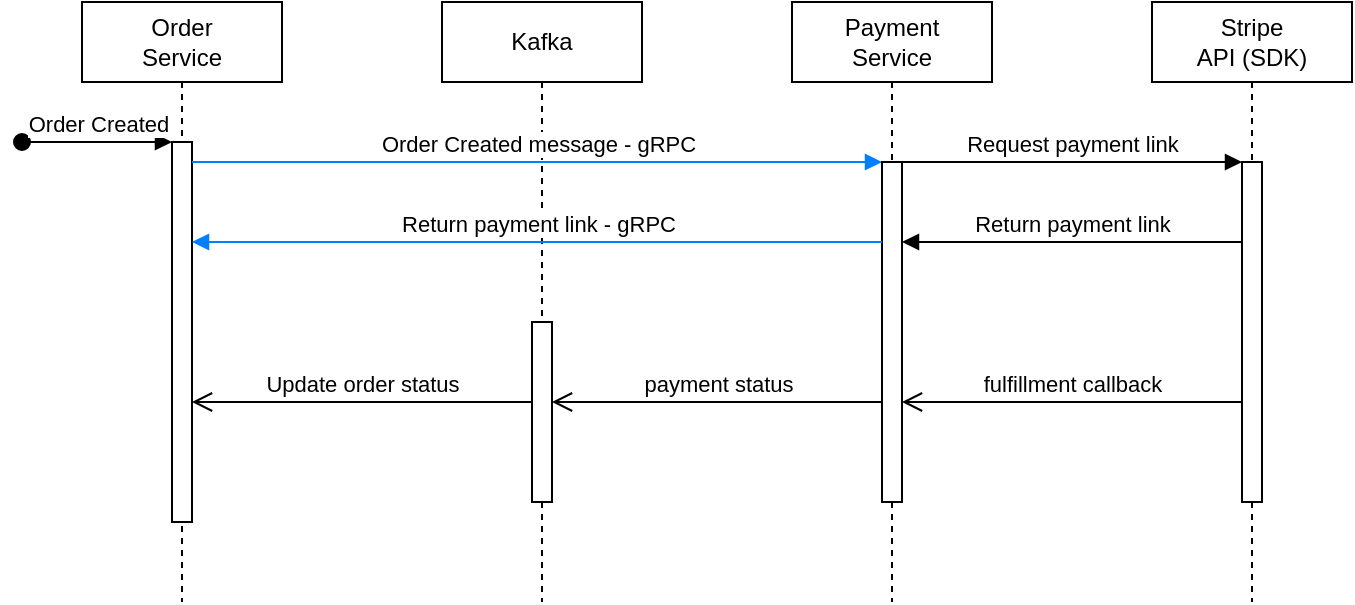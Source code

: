 <mxfile version="26.1.1">
  <diagram name="Page-1" id="2YBvvXClWsGukQMizWep">
    <mxGraphModel dx="1195" dy="600" grid="1" gridSize="10" guides="1" tooltips="1" connect="1" arrows="1" fold="1" page="1" pageScale="1" pageWidth="850" pageHeight="1100" math="0" shadow="0">
      <root>
        <mxCell id="0" />
        <mxCell id="1" parent="0" />
        <mxCell id="aM9ryv3xv72pqoxQDRHE-1" value="&lt;div&gt;Order&lt;/div&gt;Service" style="shape=umlLifeline;perimeter=lifelinePerimeter;whiteSpace=wrap;html=1;container=0;dropTarget=0;collapsible=0;recursiveResize=0;outlineConnect=0;portConstraint=eastwest;newEdgeStyle={&quot;edgeStyle&quot;:&quot;elbowEdgeStyle&quot;,&quot;elbow&quot;:&quot;vertical&quot;,&quot;curved&quot;:0,&quot;rounded&quot;:0};" parent="1" vertex="1">
          <mxGeometry x="70" y="40" width="100" height="300" as="geometry" />
        </mxCell>
        <mxCell id="aM9ryv3xv72pqoxQDRHE-2" value="" style="html=1;points=[];perimeter=orthogonalPerimeter;outlineConnect=0;targetShapes=umlLifeline;portConstraint=eastwest;newEdgeStyle={&quot;edgeStyle&quot;:&quot;elbowEdgeStyle&quot;,&quot;elbow&quot;:&quot;vertical&quot;,&quot;curved&quot;:0,&quot;rounded&quot;:0};" parent="aM9ryv3xv72pqoxQDRHE-1" vertex="1">
          <mxGeometry x="45" y="70" width="10" height="190" as="geometry" />
        </mxCell>
        <mxCell id="aM9ryv3xv72pqoxQDRHE-3" value="Order Created" style="html=1;verticalAlign=bottom;startArrow=oval;endArrow=block;startSize=8;edgeStyle=elbowEdgeStyle;elbow=vertical;curved=0;rounded=0;" parent="aM9ryv3xv72pqoxQDRHE-1" target="aM9ryv3xv72pqoxQDRHE-2" edge="1">
          <mxGeometry relative="1" as="geometry">
            <mxPoint x="-30" y="70" as="sourcePoint" />
          </mxGeometry>
        </mxCell>
        <mxCell id="aM9ryv3xv72pqoxQDRHE-5" value="Kafka" style="shape=umlLifeline;perimeter=lifelinePerimeter;whiteSpace=wrap;html=1;container=0;dropTarget=0;collapsible=0;recursiveResize=0;outlineConnect=0;portConstraint=eastwest;newEdgeStyle={&quot;edgeStyle&quot;:&quot;elbowEdgeStyle&quot;,&quot;elbow&quot;:&quot;vertical&quot;,&quot;curved&quot;:0,&quot;rounded&quot;:0};" parent="1" vertex="1">
          <mxGeometry x="250" y="40" width="100" height="300" as="geometry" />
        </mxCell>
        <mxCell id="aM9ryv3xv72pqoxQDRHE-6" value="" style="html=1;points=[];perimeter=orthogonalPerimeter;outlineConnect=0;targetShapes=umlLifeline;portConstraint=eastwest;newEdgeStyle={&quot;edgeStyle&quot;:&quot;elbowEdgeStyle&quot;,&quot;elbow&quot;:&quot;vertical&quot;,&quot;curved&quot;:0,&quot;rounded&quot;:0};" parent="aM9ryv3xv72pqoxQDRHE-5" vertex="1">
          <mxGeometry x="45" y="160" width="10" height="90" as="geometry" />
        </mxCell>
        <mxCell id="aM9ryv3xv72pqoxQDRHE-7" value="Order Created message - gRPC" style="html=1;verticalAlign=bottom;endArrow=block;edgeStyle=elbowEdgeStyle;elbow=vertical;curved=0;rounded=0;strokeColor=#007FFF;" parent="1" source="aM9ryv3xv72pqoxQDRHE-2" target="75XJvm-vWDnf1qmrI6WW-4" edge="1">
          <mxGeometry relative="1" as="geometry">
            <mxPoint x="225" y="130" as="sourcePoint" />
            <Array as="points">
              <mxPoint x="210" y="120" />
            </Array>
          </mxGeometry>
        </mxCell>
        <mxCell id="aM9ryv3xv72pqoxQDRHE-8" value="Update order status" style="html=1;verticalAlign=bottom;endArrow=open;endSize=8;edgeStyle=elbowEdgeStyle;elbow=vertical;curved=0;rounded=0;strokeColor=default;" parent="1" target="aM9ryv3xv72pqoxQDRHE-2" edge="1" source="aM9ryv3xv72pqoxQDRHE-6">
          <mxGeometry relative="1" as="geometry">
            <mxPoint x="130" y="240" as="targetPoint" />
            <Array as="points">
              <mxPoint x="225" y="240" />
            </Array>
            <mxPoint x="290" y="240" as="sourcePoint" />
          </mxGeometry>
        </mxCell>
        <mxCell id="75XJvm-vWDnf1qmrI6WW-3" value="&lt;div&gt;Payment&lt;/div&gt;&lt;div&gt;Service&lt;/div&gt;" style="shape=umlLifeline;perimeter=lifelinePerimeter;whiteSpace=wrap;html=1;container=0;dropTarget=0;collapsible=0;recursiveResize=0;outlineConnect=0;portConstraint=eastwest;newEdgeStyle={&quot;edgeStyle&quot;:&quot;elbowEdgeStyle&quot;,&quot;elbow&quot;:&quot;vertical&quot;,&quot;curved&quot;:0,&quot;rounded&quot;:0};" parent="1" vertex="1">
          <mxGeometry x="425" y="40" width="100" height="300" as="geometry" />
        </mxCell>
        <mxCell id="75XJvm-vWDnf1qmrI6WW-4" value="" style="html=1;points=[];perimeter=orthogonalPerimeter;outlineConnect=0;targetShapes=umlLifeline;portConstraint=eastwest;newEdgeStyle={&quot;edgeStyle&quot;:&quot;elbowEdgeStyle&quot;,&quot;elbow&quot;:&quot;vertical&quot;,&quot;curved&quot;:0,&quot;rounded&quot;:0};" parent="75XJvm-vWDnf1qmrI6WW-3" vertex="1">
          <mxGeometry x="45" y="80" width="10" height="170" as="geometry" />
        </mxCell>
        <mxCell id="75XJvm-vWDnf1qmrI6WW-6" value="Return payment link - gRPC" style="html=1;verticalAlign=bottom;endArrow=block;edgeStyle=elbowEdgeStyle;elbow=vertical;curved=0;rounded=0;strokeColor=#007FFF;" parent="1" source="75XJvm-vWDnf1qmrI6WW-4" edge="1" target="aM9ryv3xv72pqoxQDRHE-2">
          <mxGeometry relative="1" as="geometry">
            <mxPoint x="380" y="160" as="sourcePoint" />
            <Array as="points">
              <mxPoint x="395" y="160" />
            </Array>
            <mxPoint x="305" y="160" as="targetPoint" />
          </mxGeometry>
        </mxCell>
        <mxCell id="75XJvm-vWDnf1qmrI6WW-8" value="payment status" style="html=1;verticalAlign=bottom;endArrow=open;endSize=8;edgeStyle=elbowEdgeStyle;elbow=vertical;curved=0;rounded=0;" parent="1" target="aM9ryv3xv72pqoxQDRHE-6" edge="1">
          <mxGeometry relative="1" as="geometry">
            <mxPoint x="310" y="240" as="targetPoint" />
            <Array as="points">
              <mxPoint x="395" y="240" />
            </Array>
            <mxPoint x="470" y="240" as="sourcePoint" />
          </mxGeometry>
        </mxCell>
        <mxCell id="75XJvm-vWDnf1qmrI6WW-10" value="&lt;div&gt;Stripe&lt;/div&gt;&lt;div&gt;API (SDK)&lt;/div&gt;" style="shape=umlLifeline;perimeter=lifelinePerimeter;whiteSpace=wrap;html=1;container=0;dropTarget=0;collapsible=0;recursiveResize=0;outlineConnect=0;portConstraint=eastwest;newEdgeStyle={&quot;edgeStyle&quot;:&quot;elbowEdgeStyle&quot;,&quot;elbow&quot;:&quot;vertical&quot;,&quot;curved&quot;:0,&quot;rounded&quot;:0};" parent="1" vertex="1">
          <mxGeometry x="605" y="40" width="100" height="300" as="geometry" />
        </mxCell>
        <mxCell id="75XJvm-vWDnf1qmrI6WW-11" value="" style="html=1;points=[];perimeter=orthogonalPerimeter;outlineConnect=0;targetShapes=umlLifeline;portConstraint=eastwest;newEdgeStyle={&quot;edgeStyle&quot;:&quot;elbowEdgeStyle&quot;,&quot;elbow&quot;:&quot;vertical&quot;,&quot;curved&quot;:0,&quot;rounded&quot;:0};" parent="75XJvm-vWDnf1qmrI6WW-10" vertex="1">
          <mxGeometry x="45" y="80" width="10" height="170" as="geometry" />
        </mxCell>
        <mxCell id="75XJvm-vWDnf1qmrI6WW-12" value="Request payment link" style="html=1;verticalAlign=bottom;endArrow=block;edgeStyle=elbowEdgeStyle;elbow=vertical;curved=0;rounded=0;" parent="1" target="75XJvm-vWDnf1qmrI6WW-11" edge="1">
          <mxGeometry relative="1" as="geometry">
            <mxPoint x="480" y="120" as="sourcePoint" />
            <Array as="points">
              <mxPoint x="565" y="120" />
            </Array>
          </mxGeometry>
        </mxCell>
        <mxCell id="75XJvm-vWDnf1qmrI6WW-13" value="Return payment link" style="html=1;verticalAlign=bottom;endArrow=block;edgeStyle=elbowEdgeStyle;elbow=vertical;curved=0;rounded=0;" parent="1" source="75XJvm-vWDnf1qmrI6WW-11" target="75XJvm-vWDnf1qmrI6WW-4" edge="1">
          <mxGeometry relative="1" as="geometry">
            <mxPoint x="560" y="160" as="sourcePoint" />
            <Array as="points">
              <mxPoint x="575" y="160" />
            </Array>
            <mxPoint x="485" y="160" as="targetPoint" />
          </mxGeometry>
        </mxCell>
        <mxCell id="75XJvm-vWDnf1qmrI6WW-15" value="fulfillment callback" style="html=1;verticalAlign=bottom;endArrow=open;endSize=8;edgeStyle=elbowEdgeStyle;elbow=vertical;curved=0;rounded=0;" parent="1" source="75XJvm-vWDnf1qmrI6WW-11" edge="1">
          <mxGeometry relative="1" as="geometry">
            <mxPoint x="480" y="240" as="targetPoint" />
            <Array as="points">
              <mxPoint x="610" y="240" />
              <mxPoint x="575" y="280" />
            </Array>
          </mxGeometry>
        </mxCell>
      </root>
    </mxGraphModel>
  </diagram>
</mxfile>

